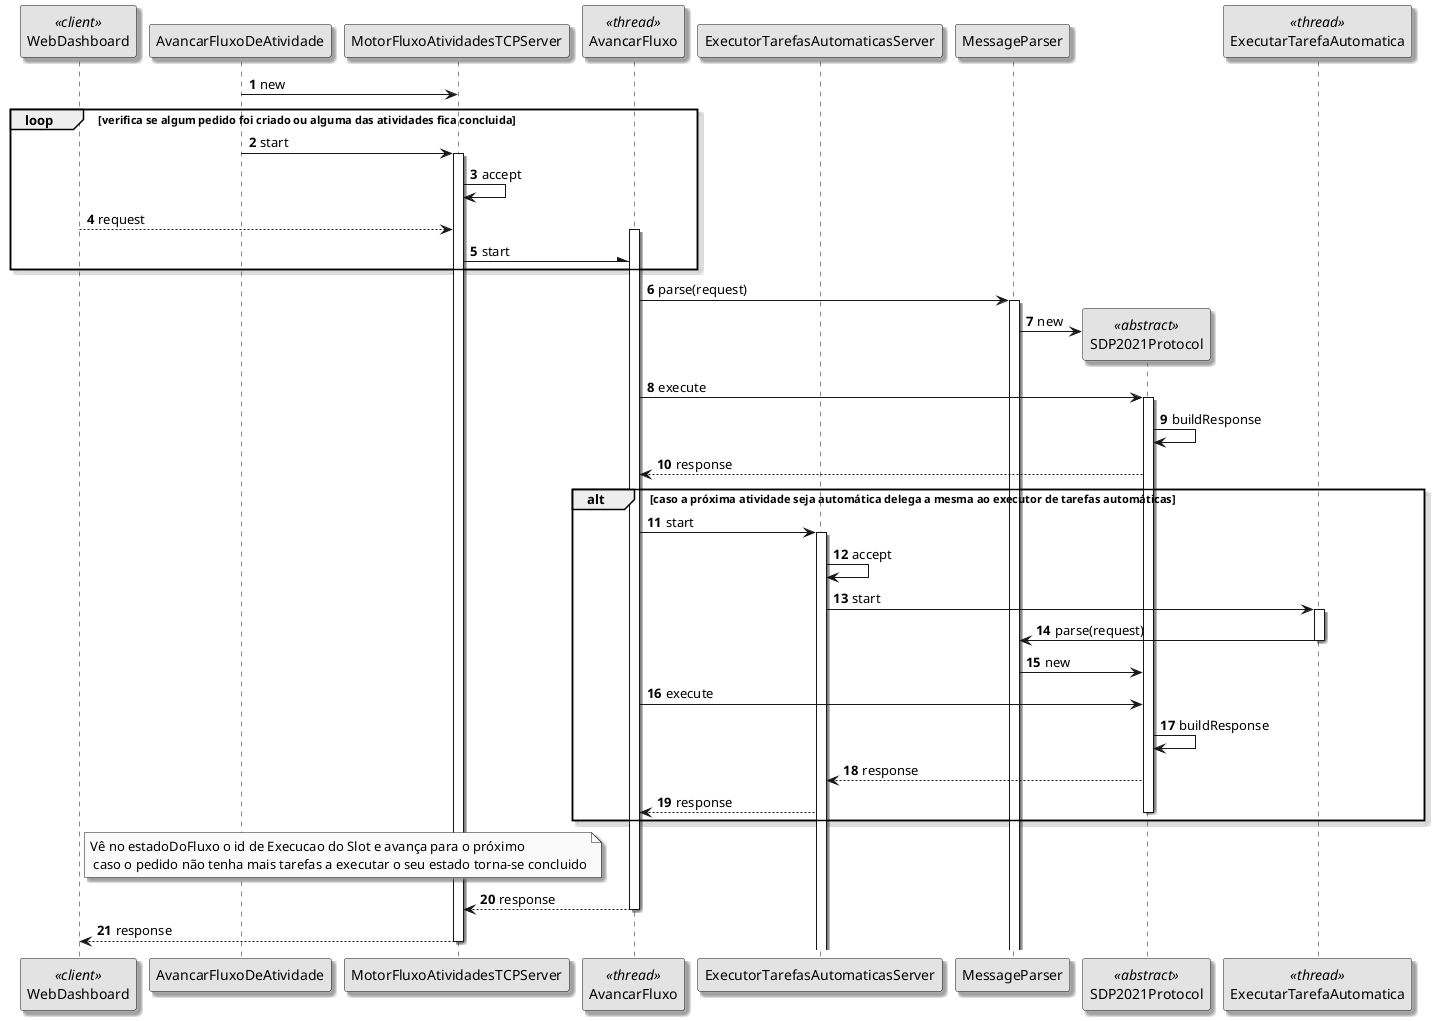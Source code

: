 @startuml avancarFluxoDeAtividade.svg
'http://plantuml.com/skinparam.html
skinparam handwritten false
skinparam monochrome true
skinparam packageStyle rect
skinparam defaultFontName FG Virgil
skinparam shadowing true
autonumber

participant WebDashboard <<client>>

AvancarFluxoDeAtividade -> MotorFluxoAtividadesTCPServer : new
loop verifica se algum pedido foi criado ou alguma das atividades fica concluida
AvancarFluxoDeAtividade -> MotorFluxoAtividadesTCPServer: start
activate MotorFluxoAtividadesTCPServer
MotorFluxoAtividadesTCPServer -> MotorFluxoAtividadesTCPServer: accept

WebDashboard --> MotorFluxoAtividadesTCPServer: request

participant AvancarFluxo <<thread>>
activate AvancarFluxo
MotorFluxoAtividadesTCPServer -\ AvancarFluxo: start

end

participant ExecutorTarefasAutomaticasServer

AvancarFluxo -> MessageParser:parse(request)
activate MessageParser
create SDP2021Protocol <<abstract>>
MessageParser -> SDP2021Protocol:new

AvancarFluxo -> SDP2021Protocol: execute
activate SDP2021Protocol


SDP2021Protocol -> SDP2021Protocol:buildResponse


SDP2021Protocol --> AvancarFluxo: response

alt caso a próxima atividade seja automática delega a mesma ao executor de tarefas automáticas


AvancarFluxo->ExecutorTarefasAutomaticasServer: start
activate ExecutorTarefasAutomaticasServer
ExecutorTarefasAutomaticasServer->ExecutorTarefasAutomaticasServer: accept

participant ExecutarTarefaAutomatica <<thread>>
ExecutorTarefasAutomaticasServer->ExecutarTarefaAutomatica:start
activate ExecutarTarefaAutomatica

ExecutarTarefaAutomatica -> MessageParser:parse(request)
deactivate ExecutarTarefaAutomatica
MessageParser -> SDP2021Protocol:new

AvancarFluxo -> SDP2021Protocol: execute

SDP2021Protocol -> SDP2021Protocol:buildResponse


SDP2021Protocol --> ExecutorTarefasAutomaticasServer: response
ExecutorTarefasAutomaticasServer-->AvancarFluxo:response

deactivate SDP2021Protocol

end

note right of WebDashboard: Vê no estadoDoFluxo o id de Execucao do Slot e avança para o próximo\n caso o pedido não tenha mais tarefas a executar o seu estado torna-se concluido

AvancarFluxo-->MotorFluxoAtividadesTCPServer: response
deactivate AvancarFluxo

MotorFluxoAtividadesTCPServer --> WebDashboard: response
deactivate MotorFluxoAtividadesTCPServer

deactivate AvancarFluxo

@enduml